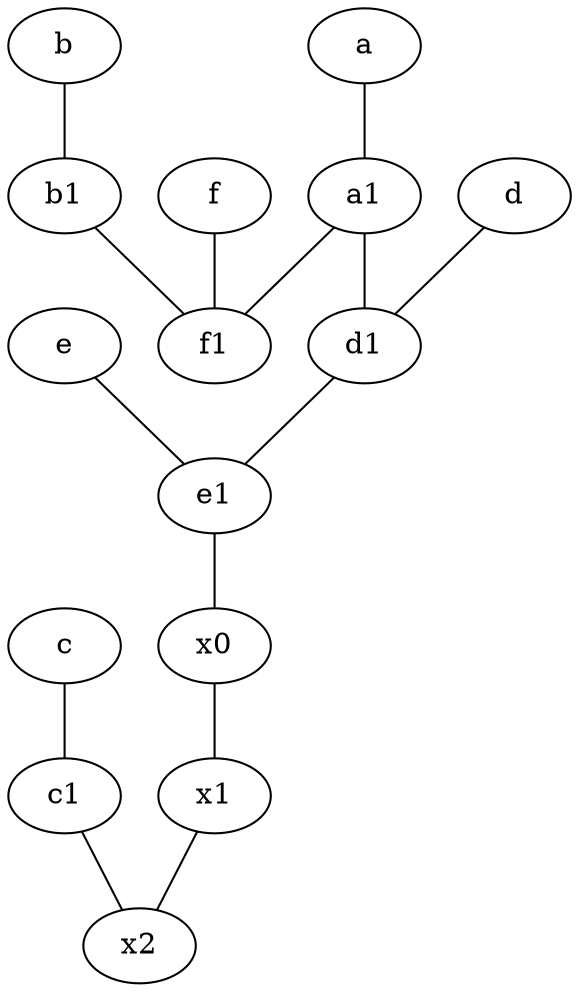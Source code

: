 graph {
	node [labelfontsize=50]
	x0 [labelfontsize=50]
	x2 [labelfontsize=50]
	b1 [labelfontsize=50 pos="9,4!"]
	e1 [labelfontsize=50 pos="7,7!"]
	f1 [labelfontsize=50 pos="3,8!"]
	c1 [labelfontsize=50 pos="4.5,3!"]
	a1 [labelfontsize=50 pos="8,3!"]
	e [labelfontsize=50 pos="7,9!"]
	x1 [labelfontsize=50]
	d1 [labelfontsize=50 pos="3,5!"]
	d1 -- e1
	b1 -- f1
	x0 -- x1
	d -- d1
	b -- b1
	c -- c1
	e1 -- x0
	a1 -- f1
	e -- e1
	a1 -- d1
	x1 -- x2
	a -- a1
	c1 -- x2
	f -- f1
}
